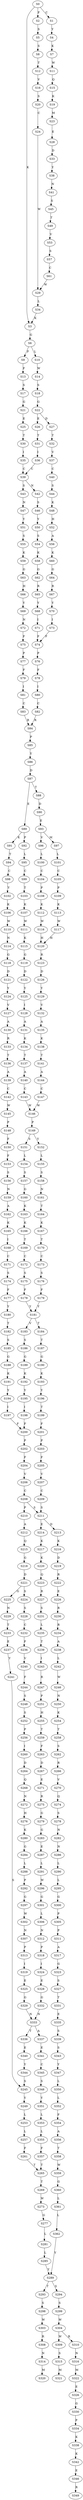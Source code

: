strict digraph  {
	S0 -> S1 [ label = C ];
	S0 -> S2 [ label = F ];
	S0 -> S3 [ label = K ];
	S1 -> S4 [ label = Y ];
	S2 -> S5 [ label = S ];
	S3 -> S6 [ label = G ];
	S4 -> S7 [ label = K ];
	S5 -> S8 [ label = S ];
	S6 -> S9 [ label = F ];
	S6 -> S10 [ label = L ];
	S7 -> S11 [ label = W ];
	S8 -> S12 [ label = T ];
	S9 -> S13 [ label = F ];
	S10 -> S14 [ label = W ];
	S11 -> S15 [ label = Q ];
	S12 -> S16 [ label = V ];
	S13 -> S17 [ label = S ];
	S14 -> S18 [ label = S ];
	S15 -> S19 [ label = K ];
	S16 -> S20 [ label = S ];
	S17 -> S21 [ label = G ];
	S18 -> S22 [ label = G ];
	S19 -> S23 [ label = M ];
	S20 -> S24 [ label = C ];
	S21 -> S25 [ label = E ];
	S22 -> S26 [ label = E ];
	S22 -> S27 [ label = D ];
	S23 -> S28 [ label = E ];
	S24 -> S29 [ label = W ];
	S25 -> S30 [ label = T ];
	S26 -> S31 [ label = T ];
	S27 -> S32 [ label = T ];
	S28 -> S33 [ label = D ];
	S29 -> S34 [ label = L ];
	S30 -> S35 [ label = I ];
	S31 -> S36 [ label = I ];
	S32 -> S37 [ label = V ];
	S33 -> S38 [ label = Y ];
	S34 -> S3 [ label = K ];
	S35 -> S39 [ label = C ];
	S36 -> S39 [ label = C ];
	S37 -> S40 [ label = C ];
	S38 -> S41 [ label = N ];
	S39 -> S42 [ label = N ];
	S39 -> S43 [ label = S ];
	S40 -> S44 [ label = S ];
	S41 -> S45 [ label = S ];
	S42 -> S46 [ label = S ];
	S43 -> S47 [ label = N ];
	S44 -> S48 [ label = K ];
	S45 -> S49 [ label = T ];
	S46 -> S50 [ label = Y ];
	S47 -> S51 [ label = Y ];
	S48 -> S52 [ label = H ];
	S49 -> S53 [ label = V ];
	S50 -> S54 [ label = S ];
	S51 -> S55 [ label = S ];
	S52 -> S56 [ label = A ];
	S53 -> S57 [ label = S ];
	S54 -> S58 [ label = K ];
	S55 -> S59 [ label = K ];
	S56 -> S60 [ label = K ];
	S57 -> S61 [ label = C ];
	S58 -> S62 [ label = G ];
	S59 -> S63 [ label = G ];
	S60 -> S64 [ label = G ];
	S61 -> S29 [ label = W ];
	S62 -> S65 [ label = R ];
	S63 -> S66 [ label = H ];
	S64 -> S67 [ label = R ];
	S65 -> S68 [ label = Y ];
	S66 -> S69 [ label = Y ];
	S67 -> S70 [ label = Y ];
	S68 -> S71 [ label = I ];
	S69 -> S72 [ label = N ];
	S70 -> S73 [ label = I ];
	S71 -> S74 [ label = F ];
	S72 -> S75 [ label = F ];
	S73 -> S74 [ label = F ];
	S74 -> S76 [ label = P ];
	S75 -> S77 [ label = P ];
	S76 -> S78 [ label = F ];
	S77 -> S79 [ label = F ];
	S78 -> S80 [ label = I ];
	S79 -> S81 [ label = I ];
	S80 -> S82 [ label = C ];
	S81 -> S83 [ label = C ];
	S82 -> S84 [ label = R ];
	S83 -> S84 [ label = R ];
	S84 -> S85 [ label = P ];
	S85 -> S86 [ label = Y ];
	S86 -> S87 [ label = D ];
	S87 -> S88 [ label = T ];
	S87 -> S89 [ label = E ];
	S88 -> S90 [ label = D ];
	S89 -> S91 [ label = K ];
	S89 -> S92 [ label = P ];
	S90 -> S93 [ label = E ];
	S91 -> S94 [ label = T ];
	S92 -> S95 [ label = L ];
	S93 -> S96 [ label = V ];
	S93 -> S97 [ label = M ];
	S94 -> S98 [ label = C ];
	S95 -> S99 [ label = C ];
	S96 -> S100 [ label = L ];
	S97 -> S101 [ label = L ];
	S98 -> S102 [ label = Y ];
	S99 -> S103 [ label = T ];
	S100 -> S104 [ label = C ];
	S101 -> S105 [ label = C ];
	S102 -> S106 [ label = K ];
	S103 -> S107 [ label = K ];
	S104 -> S108 [ label = P ];
	S105 -> S109 [ label = P ];
	S106 -> S110 [ label = W ];
	S107 -> S111 [ label = W ];
	S108 -> S112 [ label = K ];
	S109 -> S113 [ label = K ];
	S110 -> S114 [ label = N ];
	S111 -> S115 [ label = K ];
	S112 -> S116 [ label = W ];
	S113 -> S117 [ label = W ];
	S114 -> S118 [ label = G ];
	S115 -> S119 [ label = G ];
	S116 -> S120 [ label = H ];
	S117 -> S120 [ label = H ];
	S118 -> S121 [ label = D ];
	S119 -> S122 [ label = D ];
	S120 -> S123 [ label = R ];
	S121 -> S124 [ label = Y ];
	S122 -> S125 [ label = Y ];
	S123 -> S126 [ label = D ];
	S124 -> S127 [ label = V ];
	S125 -> S128 [ label = I ];
	S126 -> S129 [ label = Y ];
	S127 -> S130 [ label = A ];
	S128 -> S131 [ label = A ];
	S129 -> S132 [ label = V ];
	S130 -> S133 [ label = R ];
	S131 -> S134 [ label = K ];
	S132 -> S135 [ label = A ];
	S133 -> S136 [ label = T ];
	S134 -> S137 [ label = T ];
	S135 -> S138 [ label = K ];
	S136 -> S139 [ label = A ];
	S137 -> S140 [ label = A ];
	S138 -> S141 [ label = T ];
	S139 -> S142 [ label = C ];
	S140 -> S143 [ label = C ];
	S141 -> S144 [ label = A ];
	S142 -> S145 [ label = W ];
	S143 -> S146 [ label = W ];
	S144 -> S147 [ label = C ];
	S145 -> S148 [ label = P ];
	S146 -> S149 [ label = P ];
	S147 -> S146 [ label = W ];
	S148 -> S150 [ label = F ];
	S149 -> S151 [ label = S ];
	S149 -> S152 [ label = Y ];
	S150 -> S153 [ label = F ];
	S151 -> S154 [ label = L ];
	S152 -> S155 [ label = L ];
	S153 -> S156 [ label = S ];
	S154 -> S157 [ label = S ];
	S155 -> S158 [ label = S ];
	S156 -> S159 [ label = N ];
	S157 -> S160 [ label = G ];
	S158 -> S161 [ label = N ];
	S159 -> S162 [ label = A ];
	S160 -> S163 [ label = K ];
	S161 -> S164 [ label = T ];
	S162 -> S165 [ label = K ];
	S163 -> S166 [ label = K ];
	S164 -> S167 [ label = K ];
	S165 -> S168 [ label = I ];
	S166 -> S169 [ label = T ];
	S167 -> S170 [ label = T ];
	S168 -> S171 [ label = C ];
	S169 -> S172 [ label = C ];
	S170 -> S173 [ label = C ];
	S171 -> S174 [ label = S ];
	S172 -> S175 [ label = S ];
	S173 -> S176 [ label = S ];
	S174 -> S177 [ label = F ];
	S175 -> S178 [ label = F ];
	S176 -> S179 [ label = F ];
	S177 -> S180 [ label = Y ];
	S178 -> S181 [ label = Y ];
	S179 -> S181 [ label = Y ];
	S180 -> S182 [ label = T ];
	S181 -> S183 [ label = V ];
	S181 -> S184 [ label = T ];
	S182 -> S185 [ label = S ];
	S183 -> S186 [ label = S ];
	S184 -> S187 [ label = T ];
	S185 -> S188 [ label = G ];
	S186 -> S189 [ label = G ];
	S187 -> S190 [ label = G ];
	S188 -> S191 [ label = K ];
	S189 -> S192 [ label = K ];
	S190 -> S193 [ label = K ];
	S191 -> S194 [ label = Y ];
	S192 -> S195 [ label = Y ];
	S193 -> S196 [ label = Y ];
	S194 -> S197 [ label = I ];
	S195 -> S198 [ label = I ];
	S196 -> S199 [ label = T ];
	S197 -> S200 [ label = F ];
	S198 -> S200 [ label = F ];
	S199 -> S201 [ label = F ];
	S200 -> S202 [ label = P ];
	S201 -> S203 [ label = P ];
	S202 -> S204 [ label = F ];
	S203 -> S205 [ label = F ];
	S204 -> S206 [ label = V ];
	S205 -> S207 [ label = V ];
	S206 -> S208 [ label = C ];
	S207 -> S209 [ label = C ];
	S208 -> S210 [ label = P ];
	S208 -> S211 [ label = S ];
	S209 -> S211 [ label = S ];
	S210 -> S212 [ label = A ];
	S211 -> S213 [ label = D ];
	S211 -> S214 [ label = E ];
	S212 -> S215 [ label = Q ];
	S213 -> S216 [ label = K ];
	S214 -> S217 [ label = K ];
	S215 -> S218 [ label = G ];
	S216 -> S219 [ label = D ];
	S217 -> S220 [ label = K ];
	S218 -> S221 [ label = D ];
	S219 -> S222 [ label = R ];
	S220 -> S223 [ label = Q ];
	S221 -> S224 [ label = S ];
	S221 -> S225 [ label = G ];
	S222 -> S226 [ label = E ];
	S223 -> S227 [ label = R ];
	S224 -> S228 [ label = S ];
	S225 -> S229 [ label = N ];
	S226 -> S230 [ label = R ];
	S227 -> S231 [ label = S ];
	S228 -> S232 [ label = C ];
	S229 -> S233 [ label = T ];
	S230 -> S234 [ label = R ];
	S231 -> S235 [ label = L ];
	S232 -> S236 [ label = F ];
	S233 -> S237 [ label = E ];
	S234 -> S238 [ label = A ];
	S235 -> S239 [ label = T ];
	S236 -> S240 [ label = V ];
	S237 -> S241 [ label = Y ];
	S238 -> S242 [ label = L ];
	S239 -> S243 [ label = I ];
	S240 -> S244 [ label = F ];
	S241 -> S245 [ label = S ];
	S242 -> S246 [ label = W ];
	S243 -> S247 [ label = R ];
	S244 -> S248 [ label = S ];
	S245 -> S249 [ label = Y ];
	S246 -> S250 [ label = N ];
	S247 -> S251 [ label = P ];
	S248 -> S252 [ label = S ];
	S249 -> S253 [ label = L ];
	S250 -> S254 [ label = K ];
	S251 -> S255 [ label = H ];
	S252 -> S256 [ label = P ];
	S253 -> S257 [ label = L ];
	S254 -> S258 [ label = T ];
	S255 -> S259 [ label = T ];
	S256 -> S260 [ label = I ];
	S257 -> S261 [ label = F ];
	S258 -> S262 [ label = S ];
	S259 -> S263 [ label = F ];
	S260 -> S264 [ label = D ];
	S261 -> S265 [ label = T ];
	S262 -> S266 [ label = R ];
	S263 -> S267 [ label = D ];
	S264 -> S268 [ label = Q ];
	S265 -> S269 [ label = T ];
	S266 -> S270 [ label = V ];
	S267 -> S271 [ label = E ];
	S268 -> S272 [ label = N ];
	S269 -> S273 [ label = W ];
	S270 -> S274 [ label = Q ];
	S271 -> S275 [ label = R ];
	S272 -> S276 [ label = H ];
	S273 -> S277 [ label = G ];
	S274 -> S278 [ label = S ];
	S275 -> S279 [ label = G ];
	S276 -> S280 [ label = K ];
	S277 -> S281 [ label = L ];
	S278 -> S282 [ label = N ];
	S279 -> S283 [ label = G ];
	S280 -> S284 [ label = G ];
	S281 -> S285 [ label = L ];
	S282 -> S286 [ label = N ];
	S283 -> S287 [ label = E ];
	S284 -> S288 [ label = L ];
	S285 -> S289 [ label = Y ];
	S286 -> S290 [ label = L ];
	S287 -> S291 [ label = L ];
	S288 -> S292 [ label = P ];
	S289 -> S293 [ label = T ];
	S289 -> S294 [ label = S ];
	S290 -> S295 [ label = L ];
	S291 -> S296 [ label = W ];
	S292 -> S297 [ label = G ];
	S293 -> S298 [ label = S ];
	S294 -> S299 [ label = S ];
	S295 -> S300 [ label = G ];
	S296 -> S301 [ label = G ];
	S297 -> S302 [ label = W ];
	S298 -> S303 [ label = W ];
	S299 -> S304 [ label = W ];
	S300 -> S305 [ label = P ];
	S301 -> S306 [ label = L ];
	S302 -> S307 [ label = N ];
	S303 -> S308 [ label = R ];
	S304 -> S309 [ label = W ];
	S304 -> S310 [ label = R ];
	S305 -> S311 [ label = P ];
	S306 -> S312 [ label = N ];
	S307 -> S313 [ label = P ];
	S308 -> S314 [ label = N ];
	S309 -> S315 [ label = S ];
	S310 -> S316 [ label = N ];
	S311 -> S317 [ label = A ];
	S312 -> S318 [ label = P ];
	S313 -> S319 [ label = I ];
	S314 -> S320 [ label = M ];
	S315 -> S321 [ label = M ];
	S316 -> S322 [ label = M ];
	S317 -> S323 [ label = G ];
	S318 -> S324 [ label = I ];
	S319 -> S325 [ label = E ];
	S322 -> S326 [ label = E ];
	S323 -> S327 [ label = S ];
	S324 -> S328 [ label = E ];
	S325 -> S329 [ label = G ];
	S326 -> S330 [ label = G ];
	S327 -> S331 [ label = T ];
	S328 -> S332 [ label = G ];
	S329 -> S333 [ label = N ];
	S330 -> S334 [ label = P ];
	S331 -> S335 [ label = E ];
	S332 -> S333 [ label = N ];
	S333 -> S336 [ label = T ];
	S333 -> S337 [ label = A ];
	S334 -> S338 [ label = K ];
	S335 -> S339 [ label = S ];
	S336 -> S340 [ label = E ];
	S337 -> S341 [ label = E ];
	S338 -> S342 [ label = K ];
	S339 -> S343 [ label = S ];
	S340 -> S344 [ label = Y ];
	S341 -> S345 [ label = C ];
	S342 -> S346 [ label = E ];
	S343 -> S347 [ label = Y ];
	S344 -> S245 [ label = S ];
	S345 -> S348 [ label = S ];
	S346 -> S349 [ label = R ];
	S347 -> S350 [ label = L ];
	S348 -> S351 [ label = Y ];
	S350 -> S352 [ label = L ];
	S351 -> S353 [ label = L ];
	S352 -> S354 [ label = F ];
	S353 -> S355 [ label = L ];
	S354 -> S356 [ label = A ];
	S355 -> S357 [ label = F ];
	S356 -> S358 [ label = T ];
	S357 -> S265 [ label = T ];
	S358 -> S359 [ label = W ];
	S359 -> S360 [ label = G ];
	S360 -> S361 [ label = L ];
	S361 -> S362 [ label = L ];
	S362 -> S289 [ label = Y ];
}

